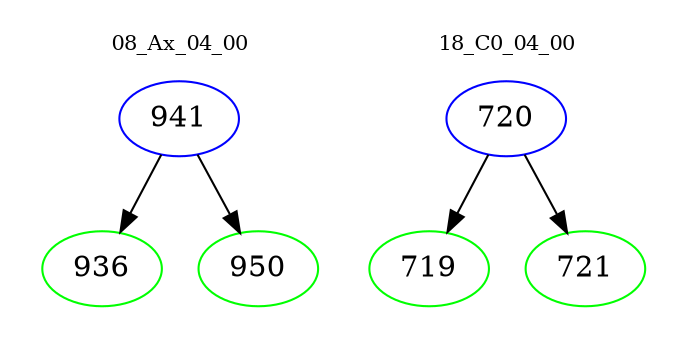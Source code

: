 digraph{
subgraph cluster_0 {
color = white
label = "08_Ax_04_00";
fontsize=10;
T0_941 [label="941", color="blue"]
T0_941 -> T0_936 [color="black"]
T0_936 [label="936", color="green"]
T0_941 -> T0_950 [color="black"]
T0_950 [label="950", color="green"]
}
subgraph cluster_1 {
color = white
label = "18_C0_04_00";
fontsize=10;
T1_720 [label="720", color="blue"]
T1_720 -> T1_719 [color="black"]
T1_719 [label="719", color="green"]
T1_720 -> T1_721 [color="black"]
T1_721 [label="721", color="green"]
}
}
